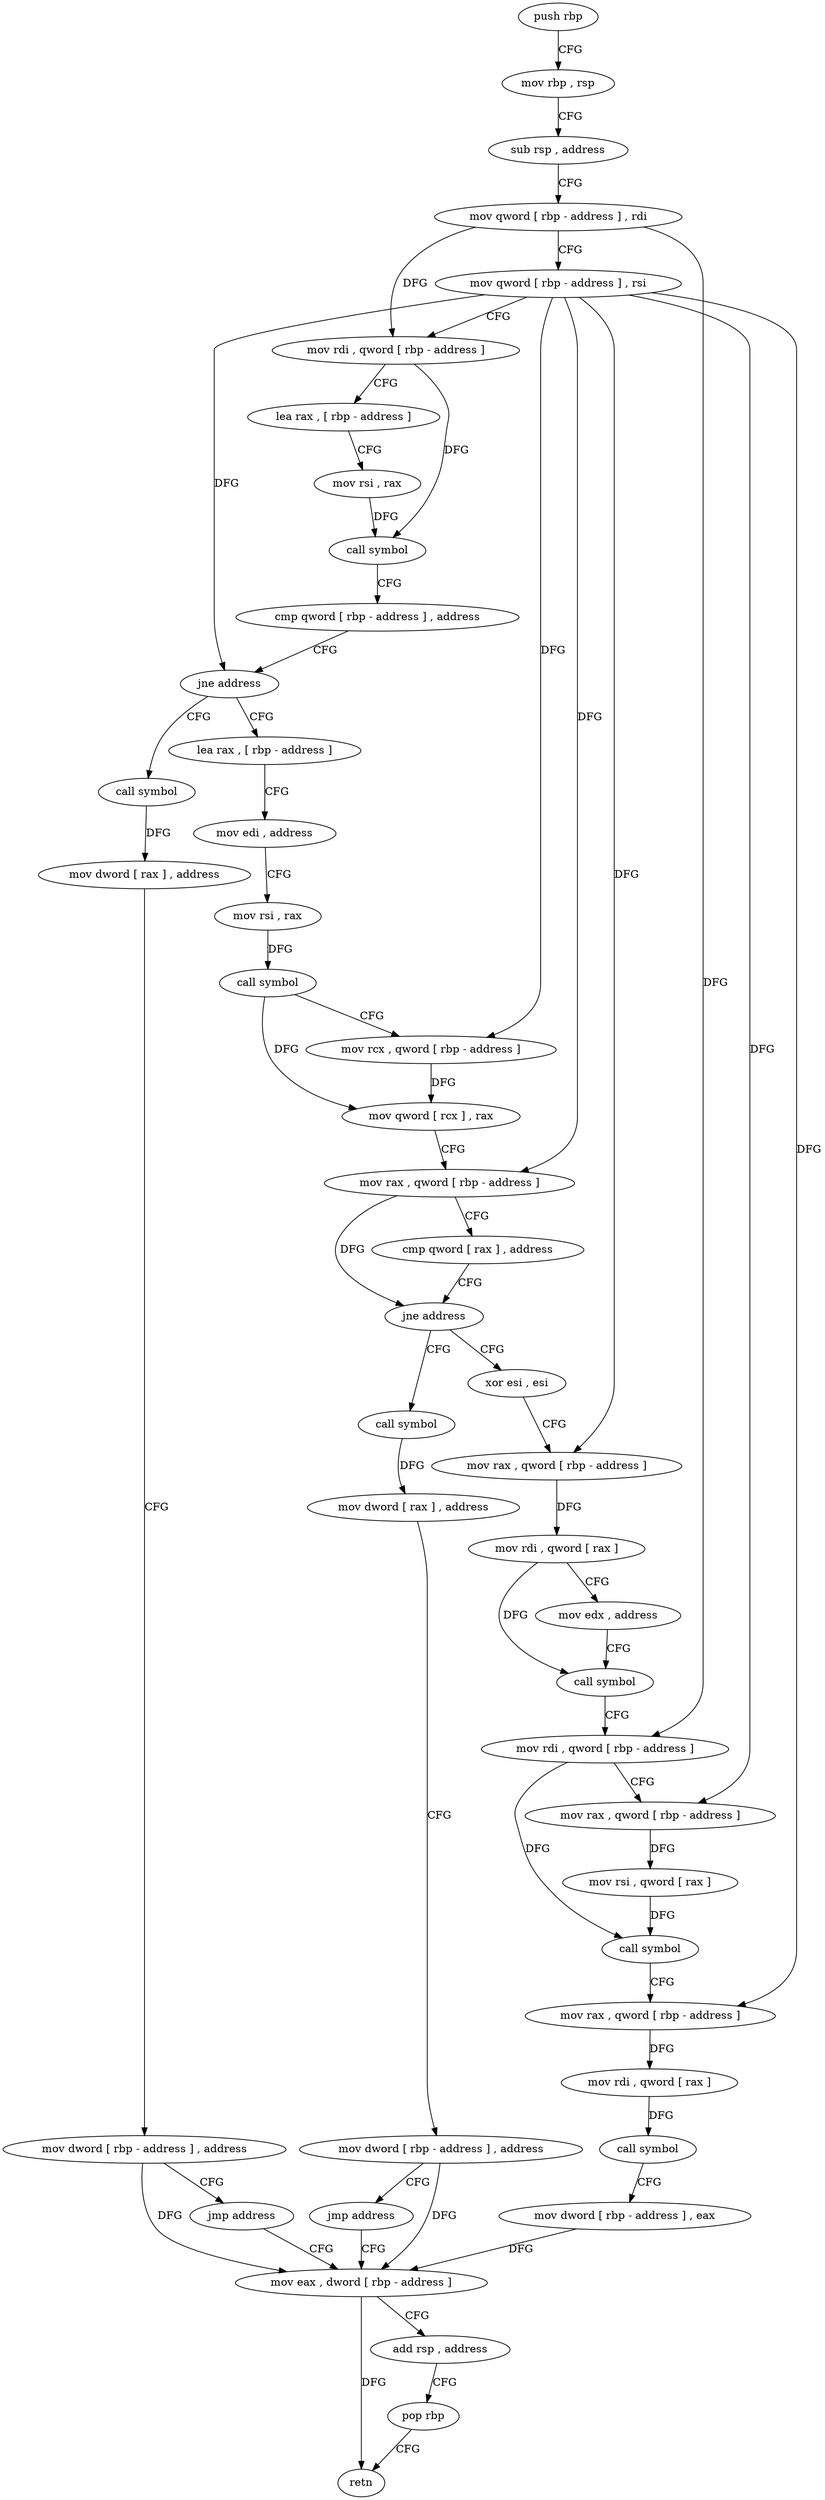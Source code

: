 digraph "func" {
"154848" [label = "push rbp" ]
"154849" [label = "mov rbp , rsp" ]
"154852" [label = "sub rsp , address" ]
"154859" [label = "mov qword [ rbp - address ] , rdi" ]
"154863" [label = "mov qword [ rbp - address ] , rsi" ]
"154867" [label = "mov rdi , qword [ rbp - address ]" ]
"154871" [label = "lea rax , [ rbp - address ]" ]
"154878" [label = "mov rsi , rax" ]
"154881" [label = "call symbol" ]
"154886" [label = "cmp qword [ rbp - address ] , address" ]
"154891" [label = "jne address" ]
"154920" [label = "lea rax , [ rbp - address ]" ]
"154897" [label = "call symbol" ]
"154927" [label = "mov edi , address" ]
"154932" [label = "mov rsi , rax" ]
"154935" [label = "call symbol" ]
"154940" [label = "mov rcx , qword [ rbp - address ]" ]
"154944" [label = "mov qword [ rcx ] , rax" ]
"154947" [label = "mov rax , qword [ rbp - address ]" ]
"154951" [label = "cmp qword [ rax ] , address" ]
"154955" [label = "jne address" ]
"154984" [label = "xor esi , esi" ]
"154961" [label = "call symbol" ]
"154902" [label = "mov dword [ rax ] , address" ]
"154908" [label = "mov dword [ rbp - address ] , address" ]
"154915" [label = "jmp address" ]
"155034" [label = "mov eax , dword [ rbp - address ]" ]
"154986" [label = "mov rax , qword [ rbp - address ]" ]
"154990" [label = "mov rdi , qword [ rax ]" ]
"154993" [label = "mov edx , address" ]
"154998" [label = "call symbol" ]
"155003" [label = "mov rdi , qword [ rbp - address ]" ]
"155007" [label = "mov rax , qword [ rbp - address ]" ]
"155011" [label = "mov rsi , qword [ rax ]" ]
"155014" [label = "call symbol" ]
"155019" [label = "mov rax , qword [ rbp - address ]" ]
"155023" [label = "mov rdi , qword [ rax ]" ]
"155026" [label = "call symbol" ]
"155031" [label = "mov dword [ rbp - address ] , eax" ]
"154966" [label = "mov dword [ rax ] , address" ]
"154972" [label = "mov dword [ rbp - address ] , address" ]
"154979" [label = "jmp address" ]
"155037" [label = "add rsp , address" ]
"155044" [label = "pop rbp" ]
"155045" [label = "retn" ]
"154848" -> "154849" [ label = "CFG" ]
"154849" -> "154852" [ label = "CFG" ]
"154852" -> "154859" [ label = "CFG" ]
"154859" -> "154863" [ label = "CFG" ]
"154859" -> "154867" [ label = "DFG" ]
"154859" -> "155003" [ label = "DFG" ]
"154863" -> "154867" [ label = "CFG" ]
"154863" -> "154891" [ label = "DFG" ]
"154863" -> "154940" [ label = "DFG" ]
"154863" -> "154947" [ label = "DFG" ]
"154863" -> "154986" [ label = "DFG" ]
"154863" -> "155007" [ label = "DFG" ]
"154863" -> "155019" [ label = "DFG" ]
"154867" -> "154871" [ label = "CFG" ]
"154867" -> "154881" [ label = "DFG" ]
"154871" -> "154878" [ label = "CFG" ]
"154878" -> "154881" [ label = "DFG" ]
"154881" -> "154886" [ label = "CFG" ]
"154886" -> "154891" [ label = "CFG" ]
"154891" -> "154920" [ label = "CFG" ]
"154891" -> "154897" [ label = "CFG" ]
"154920" -> "154927" [ label = "CFG" ]
"154897" -> "154902" [ label = "DFG" ]
"154927" -> "154932" [ label = "CFG" ]
"154932" -> "154935" [ label = "DFG" ]
"154935" -> "154940" [ label = "CFG" ]
"154935" -> "154944" [ label = "DFG" ]
"154940" -> "154944" [ label = "DFG" ]
"154944" -> "154947" [ label = "CFG" ]
"154947" -> "154951" [ label = "CFG" ]
"154947" -> "154955" [ label = "DFG" ]
"154951" -> "154955" [ label = "CFG" ]
"154955" -> "154984" [ label = "CFG" ]
"154955" -> "154961" [ label = "CFG" ]
"154984" -> "154986" [ label = "CFG" ]
"154961" -> "154966" [ label = "DFG" ]
"154902" -> "154908" [ label = "CFG" ]
"154908" -> "154915" [ label = "CFG" ]
"154908" -> "155034" [ label = "DFG" ]
"154915" -> "155034" [ label = "CFG" ]
"155034" -> "155037" [ label = "CFG" ]
"155034" -> "155045" [ label = "DFG" ]
"154986" -> "154990" [ label = "DFG" ]
"154990" -> "154993" [ label = "CFG" ]
"154990" -> "154998" [ label = "DFG" ]
"154993" -> "154998" [ label = "CFG" ]
"154998" -> "155003" [ label = "CFG" ]
"155003" -> "155007" [ label = "CFG" ]
"155003" -> "155014" [ label = "DFG" ]
"155007" -> "155011" [ label = "DFG" ]
"155011" -> "155014" [ label = "DFG" ]
"155014" -> "155019" [ label = "CFG" ]
"155019" -> "155023" [ label = "DFG" ]
"155023" -> "155026" [ label = "DFG" ]
"155026" -> "155031" [ label = "CFG" ]
"155031" -> "155034" [ label = "DFG" ]
"154966" -> "154972" [ label = "CFG" ]
"154972" -> "154979" [ label = "CFG" ]
"154972" -> "155034" [ label = "DFG" ]
"154979" -> "155034" [ label = "CFG" ]
"155037" -> "155044" [ label = "CFG" ]
"155044" -> "155045" [ label = "CFG" ]
}
